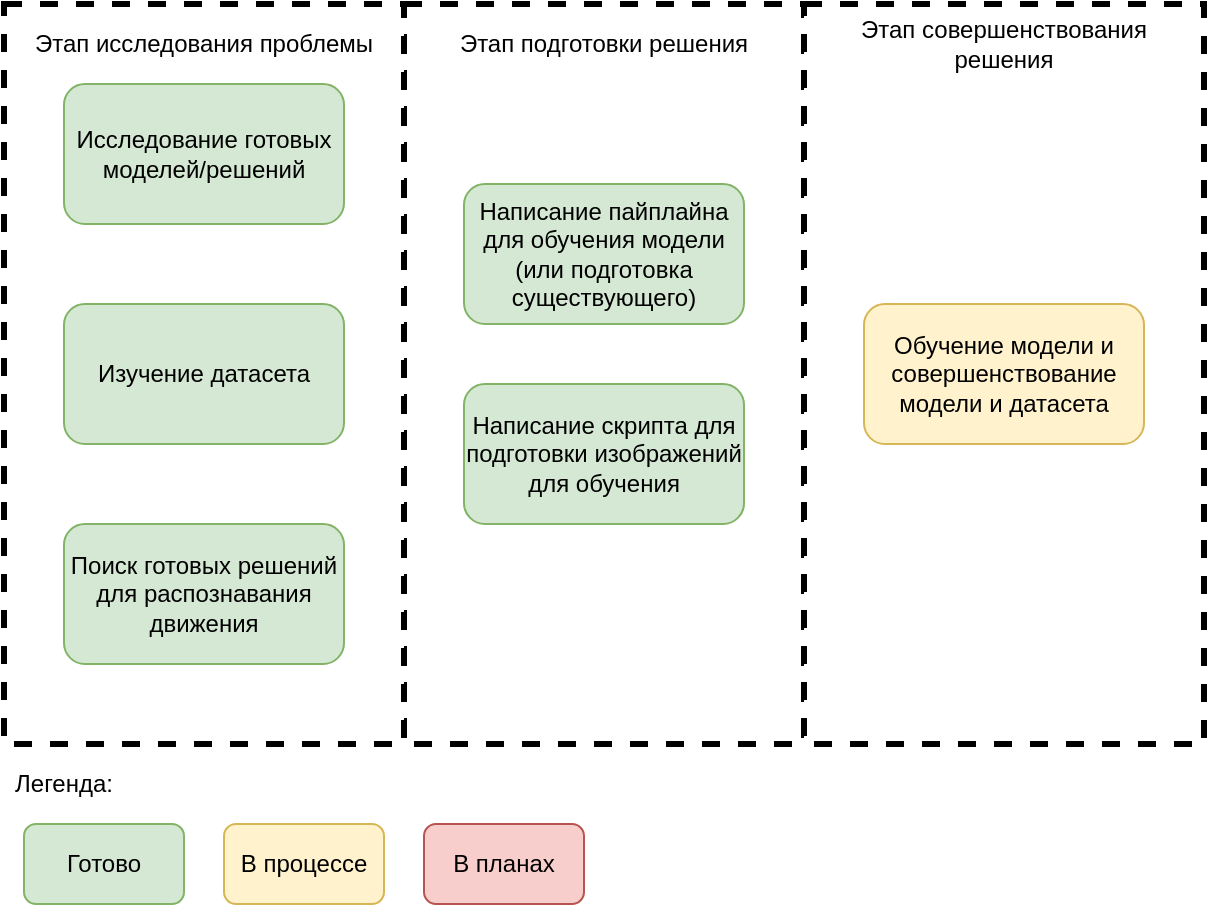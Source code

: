 <mxfile>
    <diagram id="hZKHBh_DFRJHr7uW6gX6" name="Page-1">
        <mxGraphModel dx="807" dy="436" grid="1" gridSize="10" guides="1" tooltips="1" connect="1" arrows="1" fold="1" page="1" pageScale="1" pageWidth="827" pageHeight="1169" math="0" shadow="0">
            <root>
                <mxCell id="0"/>
                <mxCell id="1" parent="0"/>
                <mxCell id="kuTB93GuFrIhw5HzWxcd-10" value="" style="rounded=0;whiteSpace=wrap;html=1;dashed=1;strokeWidth=3;" parent="1" vertex="1">
                    <mxGeometry x="250" y="50" width="200" height="370" as="geometry"/>
                </mxCell>
                <mxCell id="kuTB93GuFrIhw5HzWxcd-11" value="" style="rounded=0;whiteSpace=wrap;html=1;dashed=1;strokeWidth=3;" parent="1" vertex="1">
                    <mxGeometry x="450" y="50" width="200" height="370" as="geometry"/>
                </mxCell>
                <mxCell id="kuTB93GuFrIhw5HzWxcd-9" value="" style="rounded=0;whiteSpace=wrap;html=1;dashed=1;strokeWidth=3;" parent="1" vertex="1">
                    <mxGeometry x="50" y="50" width="200" height="370" as="geometry"/>
                </mxCell>
                <mxCell id="kuTB93GuFrIhw5HzWxcd-1" value="&lt;font color=&quot;#000000&quot;&gt;Исследование готовых моделей/решений&lt;/font&gt;" style="rounded=1;whiteSpace=wrap;html=1;fillColor=#d5e8d4;strokeColor=#82b366;" parent="1" vertex="1">
                    <mxGeometry x="80" y="90" width="140" height="70" as="geometry"/>
                </mxCell>
                <mxCell id="kuTB93GuFrIhw5HzWxcd-2" value="&lt;font color=&quot;#000000&quot;&gt;Изучение датасета&lt;/font&gt;" style="rounded=1;whiteSpace=wrap;html=1;fillColor=#d5e8d4;strokeColor=#82b366;" parent="1" vertex="1">
                    <mxGeometry x="80" y="200" width="140" height="70" as="geometry"/>
                </mxCell>
                <mxCell id="kuTB93GuFrIhw5HzWxcd-4" value="&lt;font color=&quot;#000000&quot;&gt;Поиск готовых решений для распознавания движения&lt;/font&gt;" style="rounded=1;whiteSpace=wrap;html=1;fillColor=#d5e8d4;strokeColor=#82b366;" parent="1" vertex="1">
                    <mxGeometry x="80" y="310" width="140" height="70" as="geometry"/>
                </mxCell>
                <mxCell id="kuTB93GuFrIhw5HzWxcd-5" value="&lt;font color=&quot;#000000&quot;&gt;Написание скрипта для подготовки изображений для обучения&lt;/font&gt;" style="rounded=1;whiteSpace=wrap;html=1;fillColor=#d5e8d4;strokeColor=#82b366;" parent="1" vertex="1">
                    <mxGeometry x="280" y="240" width="140" height="70" as="geometry"/>
                </mxCell>
                <mxCell id="kuTB93GuFrIhw5HzWxcd-6" value="&lt;div&gt;&lt;font color=&quot;#000000&quot;&gt;Написание пайплайна для обучения модели&lt;/font&gt;&lt;/div&gt;&lt;div&gt;&lt;font color=&quot;#000000&quot;&gt;(или подготовка существующего)&lt;/font&gt;&lt;br&gt;&lt;/div&gt;" style="rounded=1;whiteSpace=wrap;html=1;fillColor=#d5e8d4;strokeColor=#82b366;" parent="1" vertex="1">
                    <mxGeometry x="280" y="140" width="140" height="70" as="geometry"/>
                </mxCell>
                <mxCell id="kuTB93GuFrIhw5HzWxcd-8" value="&lt;font color=&quot;#000000&quot;&gt;Обучение модели и совершенствование модели и датасета&lt;/font&gt;" style="rounded=1;whiteSpace=wrap;html=1;fillColor=#fff2cc;strokeColor=#d6b656;" parent="1" vertex="1">
                    <mxGeometry x="480" y="200" width="140" height="70" as="geometry"/>
                </mxCell>
                <mxCell id="kuTB93GuFrIhw5HzWxcd-12" value="Этап исследования проблемы" style="text;html=1;strokeColor=none;fillColor=none;align=center;verticalAlign=middle;whiteSpace=wrap;rounded=0;dashed=1;" parent="1" vertex="1">
                    <mxGeometry x="60" y="60" width="180" height="20" as="geometry"/>
                </mxCell>
                <mxCell id="kuTB93GuFrIhw5HzWxcd-13" value="Этап подготовки решения" style="text;html=1;strokeColor=none;fillColor=none;align=center;verticalAlign=middle;whiteSpace=wrap;rounded=0;dashed=1;" parent="1" vertex="1">
                    <mxGeometry x="260" y="60" width="180" height="20" as="geometry"/>
                </mxCell>
                <mxCell id="kuTB93GuFrIhw5HzWxcd-14" value="Этап совершенствования решения" style="text;html=1;strokeColor=none;fillColor=none;align=center;verticalAlign=middle;whiteSpace=wrap;rounded=0;dashed=1;" parent="1" vertex="1">
                    <mxGeometry x="460" y="60" width="180" height="20" as="geometry"/>
                </mxCell>
                <mxCell id="kuTB93GuFrIhw5HzWxcd-16" value="&lt;font color=&quot;#000000&quot;&gt;Готово&lt;/font&gt;" style="rounded=1;whiteSpace=wrap;html=1;strokeWidth=1;fillColor=#d5e8d4;strokeColor=#82b366;" parent="1" vertex="1">
                    <mxGeometry x="60" y="460" width="80" height="40" as="geometry"/>
                </mxCell>
                <mxCell id="kuTB93GuFrIhw5HzWxcd-17" value="&lt;font color=&quot;#000000&quot;&gt;В процессе&lt;/font&gt;" style="rounded=1;whiteSpace=wrap;html=1;strokeWidth=1;fillColor=#fff2cc;strokeColor=#d6b656;" parent="1" vertex="1">
                    <mxGeometry x="160" y="460" width="80" height="40" as="geometry"/>
                </mxCell>
                <mxCell id="kuTB93GuFrIhw5HzWxcd-18" value="&lt;font color=&quot;#000000&quot;&gt;В планах&lt;/font&gt;" style="rounded=1;whiteSpace=wrap;html=1;strokeWidth=1;fillColor=#f8cecc;strokeColor=#b85450;" parent="1" vertex="1">
                    <mxGeometry x="260" y="460" width="80" height="40" as="geometry"/>
                </mxCell>
                <mxCell id="kuTB93GuFrIhw5HzWxcd-19" value="Легенда:" style="text;html=1;strokeColor=none;fillColor=none;align=center;verticalAlign=middle;whiteSpace=wrap;rounded=0;" parent="1" vertex="1">
                    <mxGeometry x="60" y="430" width="40" height="20" as="geometry"/>
                </mxCell>
            </root>
        </mxGraphModel>
    </diagram>
</mxfile>